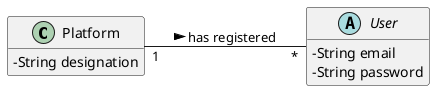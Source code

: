 @startuml
skinparam classAttributeIconSize 0
hide methods
left to right direction

class Platform {
-   String designation
}


abstract class User{
-String email
-String password
}




Platform "1" -- "*" User : has registered >
@enduml